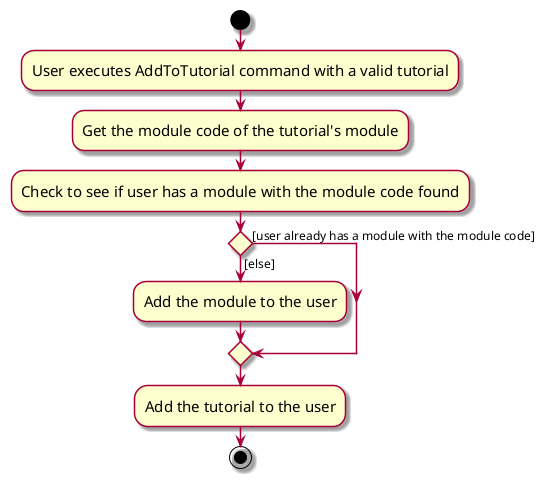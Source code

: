 @startuml
skin rose
skinparam ActivityFontSize 15
skinparam ArrowFontSize 12
start
:User executes AddToTutorial command with a valid tutorial;
:Get the module code of the tutorial's module;
:Check to see if user has a module with the module code found;

if () then ([user already has a module with the module code])
else ([else])
    :Add the module to the user;
endif
:Add the tutorial to the user;
stop
@enduml
